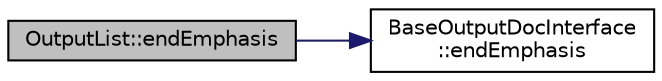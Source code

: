 digraph "OutputList::endEmphasis"
{
 // LATEX_PDF_SIZE
  edge [fontname="Helvetica",fontsize="10",labelfontname="Helvetica",labelfontsize="10"];
  node [fontname="Helvetica",fontsize="10",shape=record];
  rankdir="LR";
  Node1 [label="OutputList::endEmphasis",height=0.2,width=0.4,color="black", fillcolor="grey75", style="filled", fontcolor="black",tooltip=" "];
  Node1 -> Node2 [color="midnightblue",fontsize="10",style="solid",fontname="Helvetica"];
  Node2 [label="BaseOutputDocInterface\l::endEmphasis",height=0.2,width=0.4,color="black", fillcolor="white", style="filled",URL="$classBaseOutputDocInterface.html#aed2cf04d82648509f97403bd4ce62590",tooltip=" "];
}
